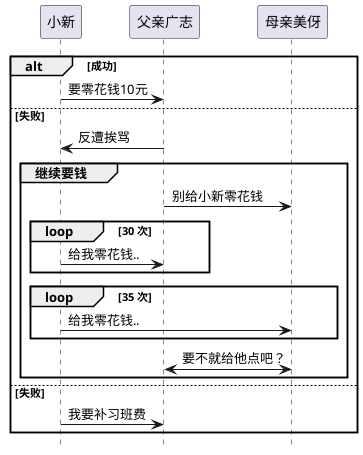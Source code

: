 @startuml
hide footbox
alt 成功
    "小新" -> "父亲广志": 要零花钱10元
  else 失败
    "小新" <- "父亲广志": 反遭挨骂
    group 继续要钱
      "父亲广志" -> "母亲美伢" : 别给小新零花钱
      loop 30 次
        "小新" -> "父亲广志": 给我零花钱..
      end
      loop 35 次
         "小新" -> "母亲美伢": 给我零花钱..
      end
      "父亲广志" <-> "母亲美伢" : 要不就给他点吧？
    end
  else 失败
    "小新" -> "父亲广志": 我要补习班费
end
@enduml